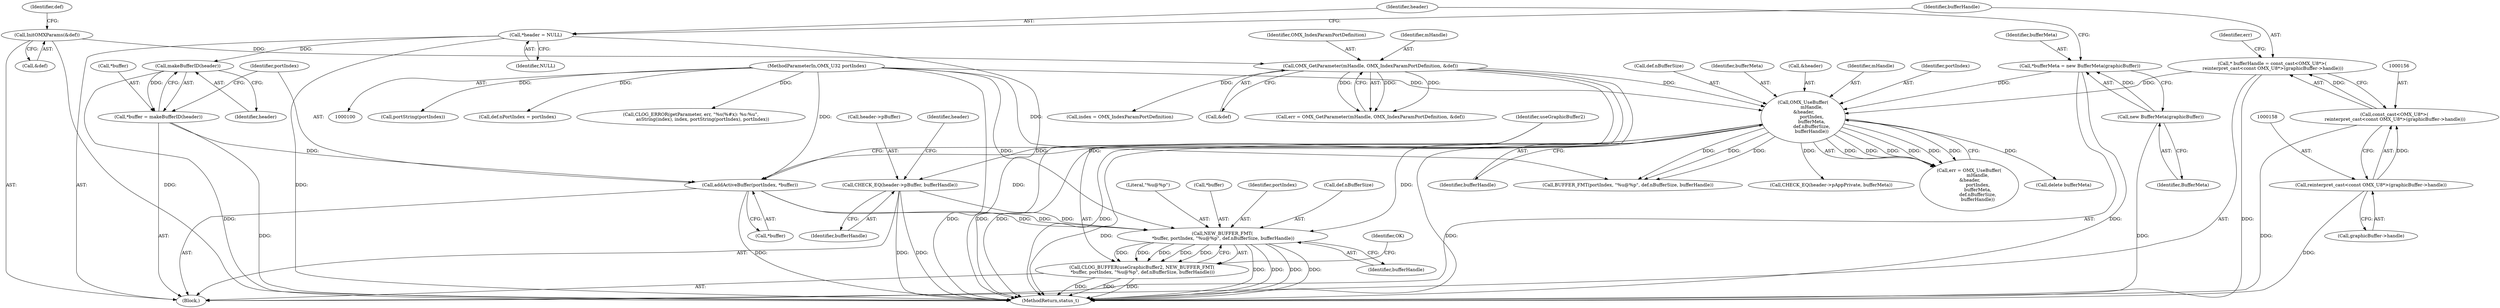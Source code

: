 digraph "1_Android_b351eabb428c7ca85a34513c64601f437923d576_13@pointer" {
"1000222" [label="(Call,NEW_BUFFER_FMT(\n *buffer, portIndex, \"%u@%p\", def.nBufferSize, bufferHandle))"];
"1000216" [label="(Call,addActiveBuffer(portIndex, *buffer))"];
"1000164" [label="(Call,OMX_UseBuffer(\n            mHandle,\n &header,\n            portIndex,\n            bufferMeta,\n            def.nBufferSize,\n            bufferHandle))"];
"1000117" [label="(Call,OMX_GetParameter(mHandle, OMX_IndexParamPortDefinition, &def))"];
"1000106" [label="(Call,InitOMXParams(&def))"];
"1000101" [label="(MethodParameterIn,OMX_U32 portIndex)"];
"1000144" [label="(Call,*bufferMeta = new BufferMeta(graphicBuffer))"];
"1000146" [label="(Call,new BufferMeta(graphicBuffer))"];
"1000153" [label="(Call,* bufferHandle = const_cast<OMX_U8*>(\n reinterpret_cast<const OMX_U8*>(graphicBuffer->handle)))"];
"1000155" [label="(Call,const_cast<OMX_U8*>(\n reinterpret_cast<const OMX_U8*>(graphicBuffer->handle)))"];
"1000157" [label="(Call,reinterpret_cast<const OMX_U8*>(graphicBuffer->handle))"];
"1000211" [label="(Call,*buffer = makeBufferID(header))"];
"1000214" [label="(Call,makeBufferID(header))"];
"1000149" [label="(Call,*header = NULL)"];
"1000201" [label="(Call,CHECK_EQ(header->pBuffer, bufferHandle))"];
"1000220" [label="(Call,CLOG_BUFFER(useGraphicBuffer2, NEW_BUFFER_FMT(\n *buffer, portIndex, \"%u@%p\", def.nBufferSize, bufferHandle)))"];
"1000157" [label="(Call,reinterpret_cast<const OMX_U8*>(graphicBuffer->handle))"];
"1000222" [label="(Call,NEW_BUFFER_FMT(\n *buffer, portIndex, \"%u@%p\", def.nBufferSize, bufferHandle))"];
"1000170" [label="(Call,def.nBufferSize)"];
"1000107" [label="(Call,&def)"];
"1000151" [label="(Identifier,NULL)"];
"1000155" [label="(Call,const_cast<OMX_U8*>(\n reinterpret_cast<const OMX_U8*>(graphicBuffer->handle)))"];
"1000144" [label="(Call,*bufferMeta = new BufferMeta(graphicBuffer))"];
"1000212" [label="(Call,*buffer)"];
"1000159" [label="(Call,graphicBuffer->handle)"];
"1000205" [label="(Identifier,bufferHandle)"];
"1000138" [label="(Call,portString(portIndex))"];
"1000218" [label="(Call,*buffer)"];
"1000101" [label="(MethodParameterIn,OMX_U32 portIndex)"];
"1000109" [label="(Call,def.nPortIndex = portIndex)"];
"1000221" [label="(Identifier,useGraphicBuffer2)"];
"1000214" [label="(Call,makeBufferID(header))"];
"1000169" [label="(Identifier,bufferMeta)"];
"1000226" [label="(Literal,\"%u@%p\")"];
"1000223" [label="(Call,*buffer)"];
"1000208" [label="(Identifier,header)"];
"1000206" [label="(Call,CHECK_EQ(header->pAppPrivate, bufferMeta))"];
"1000117" [label="(Call,OMX_GetParameter(mHandle, OMX_IndexParamPortDefinition, &def))"];
"1000115" [label="(Call,err = OMX_GetParameter(mHandle, OMX_IndexParamPortDefinition, &def))"];
"1000119" [label="(Identifier,OMX_IndexParamPortDefinition)"];
"1000162" [label="(Call,err = OMX_UseBuffer(\n            mHandle,\n &header,\n            portIndex,\n            bufferMeta,\n            def.nBufferSize,\n            bufferHandle))"];
"1000166" [label="(Call,&header)"];
"1000189" [label="(Call,delete bufferMeta)"];
"1000225" [label="(Identifier,portIndex)"];
"1000128" [label="(Call,index = OMX_IndexParamPortDefinition)"];
"1000217" [label="(Identifier,portIndex)"];
"1000118" [label="(Identifier,mHandle)"];
"1000227" [label="(Call,def.nBufferSize)"];
"1000111" [label="(Identifier,def)"];
"1000149" [label="(Call,*header = NULL)"];
"1000202" [label="(Call,header->pBuffer)"];
"1000165" [label="(Identifier,mHandle)"];
"1000215" [label="(Identifier,header)"];
"1000211" [label="(Call,*buffer = makeBufferID(header))"];
"1000104" [label="(Block,)"];
"1000164" [label="(Call,OMX_UseBuffer(\n            mHandle,\n &header,\n            portIndex,\n            bufferMeta,\n            def.nBufferSize,\n            bufferHandle))"];
"1000120" [label="(Call,&def)"];
"1000173" [label="(Identifier,bufferHandle)"];
"1000163" [label="(Identifier,err)"];
"1000230" [label="(Identifier,bufferHandle)"];
"1000182" [label="(Call,BUFFER_FMT(portIndex, \"%u@%p\", def.nBufferSize, bufferHandle))"];
"1000150" [label="(Identifier,header)"];
"1000131" [label="(Call,CLOG_ERROR(getParameter, err, \"%s(%#x): %s:%u\",\n                asString(index), index, portString(portIndex), portIndex))"];
"1000106" [label="(Call,InitOMXParams(&def))"];
"1000232" [label="(Identifier,OK)"];
"1000201" [label="(Call,CHECK_EQ(header->pBuffer, bufferHandle))"];
"1000145" [label="(Identifier,bufferMeta)"];
"1000147" [label="(Identifier,BufferMeta)"];
"1000220" [label="(Call,CLOG_BUFFER(useGraphicBuffer2, NEW_BUFFER_FMT(\n *buffer, portIndex, \"%u@%p\", def.nBufferSize, bufferHandle)))"];
"1000216" [label="(Call,addActiveBuffer(portIndex, *buffer))"];
"1000153" [label="(Call,* bufferHandle = const_cast<OMX_U8*>(\n reinterpret_cast<const OMX_U8*>(graphicBuffer->handle)))"];
"1000146" [label="(Call,new BufferMeta(graphicBuffer))"];
"1000154" [label="(Identifier,bufferHandle)"];
"1000233" [label="(MethodReturn,status_t)"];
"1000168" [label="(Identifier,portIndex)"];
"1000222" -> "1000220"  [label="AST: "];
"1000222" -> "1000230"  [label="CFG: "];
"1000223" -> "1000222"  [label="AST: "];
"1000225" -> "1000222"  [label="AST: "];
"1000226" -> "1000222"  [label="AST: "];
"1000227" -> "1000222"  [label="AST: "];
"1000230" -> "1000222"  [label="AST: "];
"1000220" -> "1000222"  [label="CFG: "];
"1000222" -> "1000233"  [label="DDG: "];
"1000222" -> "1000233"  [label="DDG: "];
"1000222" -> "1000233"  [label="DDG: "];
"1000222" -> "1000233"  [label="DDG: "];
"1000222" -> "1000220"  [label="DDG: "];
"1000222" -> "1000220"  [label="DDG: "];
"1000222" -> "1000220"  [label="DDG: "];
"1000222" -> "1000220"  [label="DDG: "];
"1000222" -> "1000220"  [label="DDG: "];
"1000216" -> "1000222"  [label="DDG: "];
"1000216" -> "1000222"  [label="DDG: "];
"1000101" -> "1000222"  [label="DDG: "];
"1000164" -> "1000222"  [label="DDG: "];
"1000201" -> "1000222"  [label="DDG: "];
"1000216" -> "1000104"  [label="AST: "];
"1000216" -> "1000218"  [label="CFG: "];
"1000217" -> "1000216"  [label="AST: "];
"1000218" -> "1000216"  [label="AST: "];
"1000221" -> "1000216"  [label="CFG: "];
"1000216" -> "1000233"  [label="DDG: "];
"1000164" -> "1000216"  [label="DDG: "];
"1000101" -> "1000216"  [label="DDG: "];
"1000211" -> "1000216"  [label="DDG: "];
"1000164" -> "1000162"  [label="AST: "];
"1000164" -> "1000173"  [label="CFG: "];
"1000165" -> "1000164"  [label="AST: "];
"1000166" -> "1000164"  [label="AST: "];
"1000168" -> "1000164"  [label="AST: "];
"1000169" -> "1000164"  [label="AST: "];
"1000170" -> "1000164"  [label="AST: "];
"1000173" -> "1000164"  [label="AST: "];
"1000162" -> "1000164"  [label="CFG: "];
"1000164" -> "1000233"  [label="DDG: "];
"1000164" -> "1000233"  [label="DDG: "];
"1000164" -> "1000162"  [label="DDG: "];
"1000164" -> "1000162"  [label="DDG: "];
"1000164" -> "1000162"  [label="DDG: "];
"1000164" -> "1000162"  [label="DDG: "];
"1000164" -> "1000162"  [label="DDG: "];
"1000164" -> "1000162"  [label="DDG: "];
"1000117" -> "1000164"  [label="DDG: "];
"1000101" -> "1000164"  [label="DDG: "];
"1000144" -> "1000164"  [label="DDG: "];
"1000153" -> "1000164"  [label="DDG: "];
"1000164" -> "1000182"  [label="DDG: "];
"1000164" -> "1000182"  [label="DDG: "];
"1000164" -> "1000182"  [label="DDG: "];
"1000164" -> "1000189"  [label="DDG: "];
"1000164" -> "1000201"  [label="DDG: "];
"1000164" -> "1000206"  [label="DDG: "];
"1000117" -> "1000115"  [label="AST: "];
"1000117" -> "1000120"  [label="CFG: "];
"1000118" -> "1000117"  [label="AST: "];
"1000119" -> "1000117"  [label="AST: "];
"1000120" -> "1000117"  [label="AST: "];
"1000115" -> "1000117"  [label="CFG: "];
"1000117" -> "1000233"  [label="DDG: "];
"1000117" -> "1000233"  [label="DDG: "];
"1000117" -> "1000233"  [label="DDG: "];
"1000117" -> "1000115"  [label="DDG: "];
"1000117" -> "1000115"  [label="DDG: "];
"1000117" -> "1000115"  [label="DDG: "];
"1000106" -> "1000117"  [label="DDG: "];
"1000117" -> "1000128"  [label="DDG: "];
"1000106" -> "1000104"  [label="AST: "];
"1000106" -> "1000107"  [label="CFG: "];
"1000107" -> "1000106"  [label="AST: "];
"1000111" -> "1000106"  [label="CFG: "];
"1000106" -> "1000233"  [label="DDG: "];
"1000101" -> "1000100"  [label="AST: "];
"1000101" -> "1000233"  [label="DDG: "];
"1000101" -> "1000109"  [label="DDG: "];
"1000101" -> "1000138"  [label="DDG: "];
"1000101" -> "1000131"  [label="DDG: "];
"1000101" -> "1000182"  [label="DDG: "];
"1000144" -> "1000104"  [label="AST: "];
"1000144" -> "1000146"  [label="CFG: "];
"1000145" -> "1000144"  [label="AST: "];
"1000146" -> "1000144"  [label="AST: "];
"1000150" -> "1000144"  [label="CFG: "];
"1000144" -> "1000233"  [label="DDG: "];
"1000146" -> "1000144"  [label="DDG: "];
"1000146" -> "1000147"  [label="CFG: "];
"1000147" -> "1000146"  [label="AST: "];
"1000146" -> "1000233"  [label="DDG: "];
"1000153" -> "1000104"  [label="AST: "];
"1000153" -> "1000155"  [label="CFG: "];
"1000154" -> "1000153"  [label="AST: "];
"1000155" -> "1000153"  [label="AST: "];
"1000163" -> "1000153"  [label="CFG: "];
"1000153" -> "1000233"  [label="DDG: "];
"1000155" -> "1000153"  [label="DDG: "];
"1000155" -> "1000157"  [label="CFG: "];
"1000156" -> "1000155"  [label="AST: "];
"1000157" -> "1000155"  [label="AST: "];
"1000155" -> "1000233"  [label="DDG: "];
"1000157" -> "1000155"  [label="DDG: "];
"1000157" -> "1000159"  [label="CFG: "];
"1000158" -> "1000157"  [label="AST: "];
"1000159" -> "1000157"  [label="AST: "];
"1000157" -> "1000233"  [label="DDG: "];
"1000211" -> "1000104"  [label="AST: "];
"1000211" -> "1000214"  [label="CFG: "];
"1000212" -> "1000211"  [label="AST: "];
"1000214" -> "1000211"  [label="AST: "];
"1000217" -> "1000211"  [label="CFG: "];
"1000211" -> "1000233"  [label="DDG: "];
"1000214" -> "1000211"  [label="DDG: "];
"1000214" -> "1000215"  [label="CFG: "];
"1000215" -> "1000214"  [label="AST: "];
"1000214" -> "1000233"  [label="DDG: "];
"1000149" -> "1000214"  [label="DDG: "];
"1000149" -> "1000104"  [label="AST: "];
"1000149" -> "1000151"  [label="CFG: "];
"1000150" -> "1000149"  [label="AST: "];
"1000151" -> "1000149"  [label="AST: "];
"1000154" -> "1000149"  [label="CFG: "];
"1000149" -> "1000233"  [label="DDG: "];
"1000149" -> "1000233"  [label="DDG: "];
"1000201" -> "1000104"  [label="AST: "];
"1000201" -> "1000205"  [label="CFG: "];
"1000202" -> "1000201"  [label="AST: "];
"1000205" -> "1000201"  [label="AST: "];
"1000208" -> "1000201"  [label="CFG: "];
"1000201" -> "1000233"  [label="DDG: "];
"1000201" -> "1000233"  [label="DDG: "];
"1000220" -> "1000104"  [label="AST: "];
"1000221" -> "1000220"  [label="AST: "];
"1000232" -> "1000220"  [label="CFG: "];
"1000220" -> "1000233"  [label="DDG: "];
"1000220" -> "1000233"  [label="DDG: "];
"1000220" -> "1000233"  [label="DDG: "];
}
